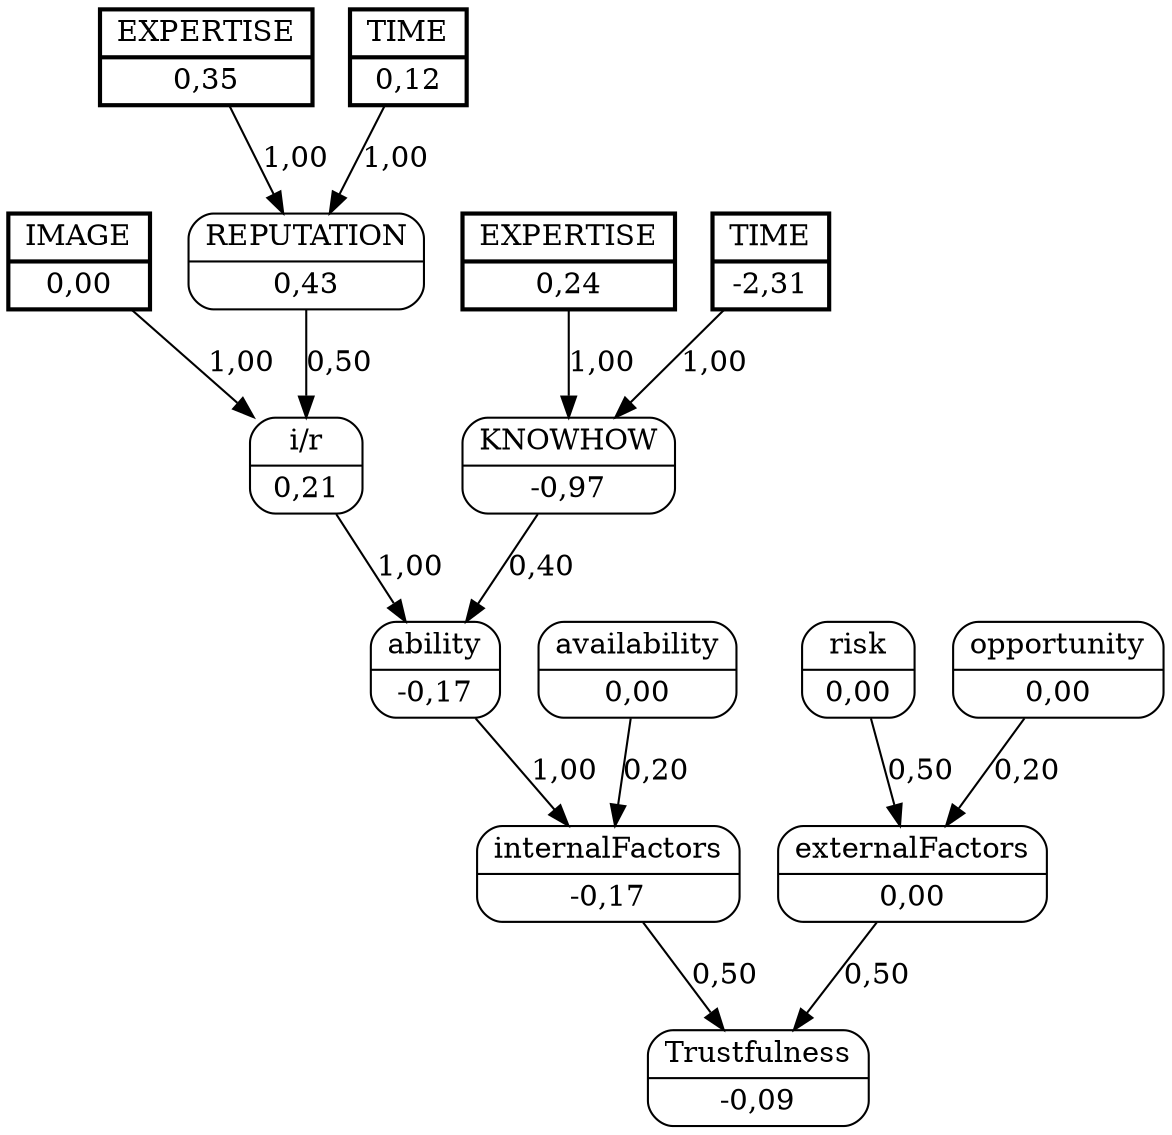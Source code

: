 digraph FCM_net{
	node [shape=record, style=rounded]
	0 [label="{IMAGE | 0,00}", style=bold, penwidth=2, peripheries=2];
	11 [label="{EXPERTISE | 0,35}", style=bold, penwidth=2, peripheries=2];
	12 [label="{TIME | 0,12}", style=bold, penwidth=2, peripheries=2];
	13 [label="{EXPERTISE | 0,24}", style=bold, penwidth=2, peripheries=2];
	14 [label="{TIME | -2,31}", style=bold, penwidth=2, peripheries=2];
	0 [label="{IMAGE | 0,00}"];
	1 [label="{REPUTATION | 0,43}"];
	2 [label="{KNOWHOW | -0,97}"];
	3 [label="{i/r | 0,21}"];
	4 [label="{ability | -0,17}"];
	5 [label="{availability | 0,00}"];
	6 [label="{internalFactors | -0,17}"];
	7 [label="{risk | 0,00}"];
	8 [label="{opportunity | 0,00}"];
	9 [label="{externalFactors | 0,00}"];
	10 [label="{Trustfulness | -0,09}"];
	12 [label="{TIME | 0,12}"];
	0 -> 3 [label = "1,00"];
	1 -> 3 [label = "0,50"];
	3 -> 4 [label = "1,00"];
	2 -> 4 [label = "0,40"];
	4 -> 6 [label = "1,00"];
	5 -> 6 [label = "0,20"];
	6 -> 10 [label = "0,50"];
	7 -> 9 [label = "0,50"];
	8 -> 9 [label = "0,20"];
	9 -> 10 [label = "0,50"];
	11 -> 1 [label = "1,00"];
	12 -> 1 [label = "1,00"];
	13 -> 2 [label = "1,00"];
	14 -> 2 [label = "1,00"];
}